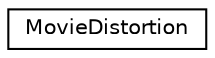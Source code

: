 digraph G
{
  edge [fontname="Helvetica",fontsize="10",labelfontname="Helvetica",labelfontsize="10"];
  node [fontname="Helvetica",fontsize="10",shape=record];
  rankdir=LR;
  Node1 [label="MovieDistortion",height=0.2,width=0.4,color="black", fillcolor="white", style="filled",URL="$d6/da4/structMovieDistortion.html"];
}
